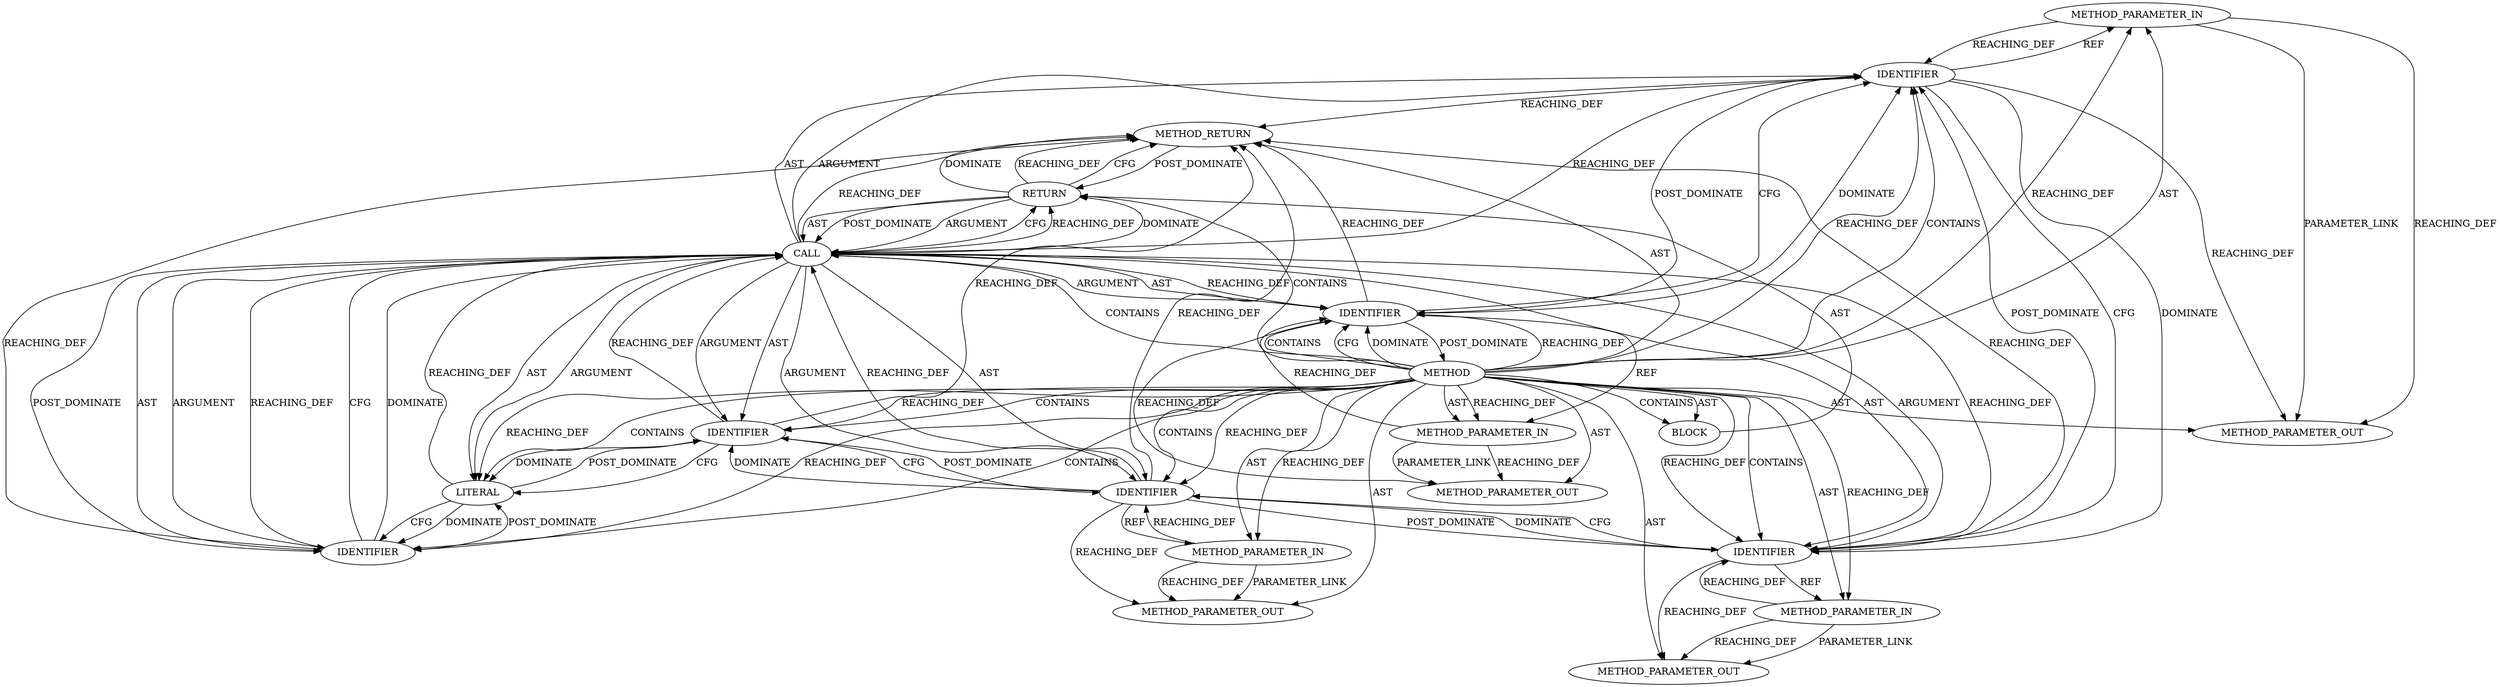 digraph {
  4059 [label=METHOD_PARAMETER_IN ORDER=2 CODE="int tag" IS_VARIADIC=false COLUMN_NUMBER=57 LINE_NUMBER=1261 TYPE_FULL_NAME="int" EVALUATION_STRATEGY="BY_VALUE" INDEX=2 NAME="tag"]
  4061 [label=METHOD_PARAMETER_IN ORDER=4 CODE="int ctrl_len" IS_VARIADIC=false COLUMN_NUMBER=19 LINE_NUMBER=1262 TYPE_FULL_NAME="int" EVALUATION_STRATEGY="BY_VALUE" INDEX=4 NAME="ctrl_len"]
  4058 [label=METHOD_PARAMETER_IN ORDER=1 CODE="struct ceph_connection *con" IS_VARIADIC=false COLUMN_NUMBER=28 LINE_NUMBER=1261 TYPE_FULL_NAME="ceph_connection*" EVALUATION_STRATEGY="BY_VALUE" INDEX=1 NAME="con"]
  4069 [label=IDENTIFIER ORDER=5 ARGUMENT_INDEX=5 CODE="NULL" COLUMN_NUMBER=53 LINE_NUMBER=1264 TYPE_FULL_NAME="ANY" NAME="NULL"]
  4062 [label=BLOCK ORDER=5 ARGUMENT_INDEX=-1 CODE="{
	return __prepare_control(con, tag, base, ctrl_len, NULL, 0, false);
}" COLUMN_NUMBER=1 LINE_NUMBER=1263 TYPE_FULL_NAME="void"]
  4063 [label=RETURN ORDER=1 ARGUMENT_INDEX=-1 CODE="return __prepare_control(con, tag, base, ctrl_len, NULL, 0, false);" COLUMN_NUMBER=2 LINE_NUMBER=1264]
  13198 [label=METHOD_PARAMETER_OUT ORDER=1 CODE="struct ceph_connection *con" IS_VARIADIC=false COLUMN_NUMBER=28 LINE_NUMBER=1261 TYPE_FULL_NAME="ceph_connection*" EVALUATION_STRATEGY="BY_VALUE" INDEX=1 NAME="con"]
  4064 [label=CALL ORDER=1 ARGUMENT_INDEX=-1 CODE="__prepare_control(con, tag, base, ctrl_len, NULL, 0, false)" COLUMN_NUMBER=9 METHOD_FULL_NAME="__prepare_control" LINE_NUMBER=1264 TYPE_FULL_NAME="<empty>" DISPATCH_TYPE="STATIC_DISPATCH" SIGNATURE="" NAME="__prepare_control"]
  4066 [label=IDENTIFIER ORDER=2 ARGUMENT_INDEX=2 CODE="tag" COLUMN_NUMBER=32 LINE_NUMBER=1264 TYPE_FULL_NAME="int" NAME="tag"]
  4068 [label=IDENTIFIER ORDER=4 ARGUMENT_INDEX=4 CODE="ctrl_len" COLUMN_NUMBER=43 LINE_NUMBER=1264 TYPE_FULL_NAME="int" NAME="ctrl_len"]
  4057 [label=METHOD COLUMN_NUMBER=1 LINE_NUMBER=1261 COLUMN_NUMBER_END=1 IS_EXTERNAL=false SIGNATURE="int prepare_control (ceph_connection*,int,void*,int)" NAME="prepare_control" AST_PARENT_TYPE="TYPE_DECL" AST_PARENT_FULL_NAME="messenger_v2.c:<global>" ORDER=62 CODE="static int prepare_control(struct ceph_connection *con, int tag,
			   void *base, int ctrl_len)
{
	return __prepare_control(con, tag, base, ctrl_len, NULL, 0, false);
}" FULL_NAME="prepare_control" LINE_NUMBER_END=1265 FILENAME="messenger_v2.c"]
  13199 [label=METHOD_PARAMETER_OUT ORDER=2 CODE="int tag" IS_VARIADIC=false COLUMN_NUMBER=57 LINE_NUMBER=1261 TYPE_FULL_NAME="int" EVALUATION_STRATEGY="BY_VALUE" INDEX=2 NAME="tag"]
  4065 [label=IDENTIFIER ORDER=1 ARGUMENT_INDEX=1 CODE="con" COLUMN_NUMBER=27 LINE_NUMBER=1264 TYPE_FULL_NAME="ceph_connection*" NAME="con"]
  13201 [label=METHOD_PARAMETER_OUT ORDER=4 CODE="int ctrl_len" IS_VARIADIC=false COLUMN_NUMBER=19 LINE_NUMBER=1262 TYPE_FULL_NAME="int" EVALUATION_STRATEGY="BY_VALUE" INDEX=4 NAME="ctrl_len"]
  13200 [label=METHOD_PARAMETER_OUT ORDER=3 CODE="void *base" IS_VARIADIC=false COLUMN_NUMBER=7 LINE_NUMBER=1262 TYPE_FULL_NAME="void*" EVALUATION_STRATEGY="BY_VALUE" INDEX=3 NAME="base"]
  4070 [label=LITERAL ORDER=6 ARGUMENT_INDEX=6 CODE="0" COLUMN_NUMBER=59 LINE_NUMBER=1264 TYPE_FULL_NAME="int"]
  4067 [label=IDENTIFIER ORDER=3 ARGUMENT_INDEX=3 CODE="base" COLUMN_NUMBER=37 LINE_NUMBER=1264 TYPE_FULL_NAME="void*" NAME="base"]
  4071 [label=IDENTIFIER ORDER=7 ARGUMENT_INDEX=7 CODE="false" COLUMN_NUMBER=62 LINE_NUMBER=1264 TYPE_FULL_NAME="ANY" NAME="false"]
  4060 [label=METHOD_PARAMETER_IN ORDER=3 CODE="void *base" IS_VARIADIC=false COLUMN_NUMBER=7 LINE_NUMBER=1262 TYPE_FULL_NAME="void*" EVALUATION_STRATEGY="BY_VALUE" INDEX=3 NAME="base"]
  4072 [label=METHOD_RETURN ORDER=6 CODE="RET" COLUMN_NUMBER=1 LINE_NUMBER=1261 TYPE_FULL_NAME="int" EVALUATION_STRATEGY="BY_VALUE"]
  4067 -> 4066 [label=POST_DOMINATE ]
  4064 -> 4071 [label=POST_DOMINATE ]
  4059 -> 4066 [label=REACHING_DEF VARIABLE="tag"]
  4064 -> 4067 [label=AST ]
  4071 -> 4070 [label=POST_DOMINATE ]
  4063 -> 4072 [label=DOMINATE ]
  4068 -> 13201 [label=REACHING_DEF VARIABLE="ctrl_len"]
  4069 -> 4070 [label=CFG ]
  4065 -> 4058 [label=REF ]
  4060 -> 13200 [label=PARAMETER_LINK ]
  4057 -> 4062 [label=CONTAINS ]
  4069 -> 4072 [label=REACHING_DEF VARIABLE="NULL"]
  4064 -> 4065 [label=ARGUMENT ]
  4064 -> 4063 [label=CFG ]
  4067 -> 4060 [label=REF ]
  4057 -> 4069 [label=CONTAINS ]
  4066 -> 4065 [label=POST_DOMINATE ]
  4064 -> 4063 [label=REACHING_DEF VARIABLE="__prepare_control(con, tag, base, ctrl_len, NULL, 0, false)"]
  4057 -> 4059 [label=REACHING_DEF VARIABLE=""]
  4057 -> 4067 [label=CONTAINS ]
  4071 -> 4064 [label=REACHING_DEF VARIABLE="false"]
  4061 -> 4068 [label=REACHING_DEF VARIABLE="ctrl_len"]
  4057 -> 4064 [label=CONTAINS ]
  4068 -> 4067 [label=POST_DOMINATE ]
  4065 -> 4072 [label=REACHING_DEF VARIABLE="con"]
  4057 -> 4062 [label=AST ]
  4057 -> 13198 [label=AST ]
  4064 -> 4068 [label=ARGUMENT ]
  4064 -> 4069 [label=ARGUMENT ]
  4066 -> 4064 [label=REACHING_DEF VARIABLE="tag"]
  4069 -> 4064 [label=REACHING_DEF VARIABLE="NULL"]
  4066 -> 4067 [label=DOMINATE ]
  4063 -> 4064 [label=AST ]
  4057 -> 4070 [label=CONTAINS ]
  4057 -> 4065 [label=REACHING_DEF VARIABLE=""]
  4057 -> 4070 [label=REACHING_DEF VARIABLE=""]
  4064 -> 4066 [label=ARGUMENT ]
  4068 -> 4069 [label=DOMINATE ]
  4057 -> 13199 [label=AST ]
  4069 -> 4068 [label=POST_DOMINATE ]
  4066 -> 13199 [label=REACHING_DEF VARIABLE="tag"]
  4064 -> 4071 [label=AST ]
  4064 -> 4071 [label=ARGUMENT ]
  4066 -> 4067 [label=CFG ]
  4057 -> 4061 [label=AST ]
  4068 -> 4069 [label=CFG ]
  4070 -> 4071 [label=CFG ]
  4057 -> 4068 [label=REACHING_DEF VARIABLE=""]
  4068 -> 4064 [label=REACHING_DEF VARIABLE="ctrl_len"]
  4060 -> 13200 [label=REACHING_DEF VARIABLE="base"]
  4057 -> 4060 [label=REACHING_DEF VARIABLE=""]
  4066 -> 4072 [label=REACHING_DEF VARIABLE="tag"]
  4064 -> 4070 [label=ARGUMENT ]
  4057 -> 4071 [label=REACHING_DEF VARIABLE=""]
  4057 -> 4065 [label=CONTAINS ]
  4071 -> 4072 [label=REACHING_DEF VARIABLE="false"]
  4071 -> 4064 [label=CFG ]
  4063 -> 4064 [label=POST_DOMINATE ]
  4064 -> 4068 [label=AST ]
  4066 -> 4059 [label=REF ]
  4070 -> 4071 [label=DOMINATE ]
  4057 -> 4066 [label=CONTAINS ]
  4060 -> 4067 [label=REACHING_DEF VARIABLE="base"]
  4071 -> 4064 [label=DOMINATE ]
  4058 -> 13198 [label=REACHING_DEF VARIABLE="con"]
  4059 -> 13199 [label=PARAMETER_LINK ]
  4067 -> 4072 [label=REACHING_DEF VARIABLE="base"]
  4057 -> 13200 [label=AST ]
  4070 -> 4064 [label=REACHING_DEF VARIABLE="0"]
  4061 -> 13201 [label=PARAMETER_LINK ]
  4057 -> 4067 [label=REACHING_DEF VARIABLE=""]
  4068 -> 4072 [label=REACHING_DEF VARIABLE="ctrl_len"]
  4067 -> 13200 [label=REACHING_DEF VARIABLE="base"]
  4057 -> 4066 [label=REACHING_DEF VARIABLE=""]
  4068 -> 4061 [label=REF ]
  4057 -> 4060 [label=AST ]
  4065 -> 4066 [label=CFG ]
  4067 -> 4064 [label=REACHING_DEF VARIABLE="base"]
  4057 -> 4063 [label=CONTAINS ]
  4058 -> 4065 [label=REACHING_DEF VARIABLE="con"]
  4064 -> 4067 [label=ARGUMENT ]
  4072 -> 4063 [label=POST_DOMINATE ]
  4057 -> 4071 [label=CONTAINS ]
  4065 -> 4064 [label=REACHING_DEF VARIABLE="con"]
  4063 -> 4072 [label=REACHING_DEF VARIABLE="<RET>"]
  4065 -> 4066 [label=DOMINATE ]
  4070 -> 4069 [label=POST_DOMINATE ]
  4069 -> 4070 [label=DOMINATE ]
  4064 -> 4065 [label=AST ]
  4057 -> 4058 [label=AST ]
  4065 -> 13198 [label=REACHING_DEF VARIABLE="con"]
  4057 -> 4059 [label=AST ]
  4064 -> 4066 [label=AST ]
  4064 -> 4072 [label=REACHING_DEF VARIABLE="__prepare_control(con, tag, base, ctrl_len, NULL, 0, false)"]
  4061 -> 13201 [label=REACHING_DEF VARIABLE="ctrl_len"]
  4064 -> 4070 [label=AST ]
  4067 -> 4068 [label=DOMINATE ]
  4067 -> 4068 [label=CFG ]
  4065 -> 4057 [label=POST_DOMINATE ]
  4057 -> 4065 [label=CFG ]
  4057 -> 4065 [label=DOMINATE ]
  4064 -> 4069 [label=AST ]
  4057 -> 13201 [label=AST ]
  4062 -> 4063 [label=AST ]
  4057 -> 4069 [label=REACHING_DEF VARIABLE=""]
  4063 -> 4064 [label=ARGUMENT ]
  4058 -> 13198 [label=PARAMETER_LINK ]
  4057 -> 4068 [label=CONTAINS ]
  4057 -> 4061 [label=REACHING_DEF VARIABLE=""]
  4059 -> 13199 [label=REACHING_DEF VARIABLE="tag"]
  4057 -> 4072 [label=AST ]
  4064 -> 4063 [label=DOMINATE ]
  4057 -> 4058 [label=REACHING_DEF VARIABLE=""]
  4063 -> 4072 [label=CFG ]
}
